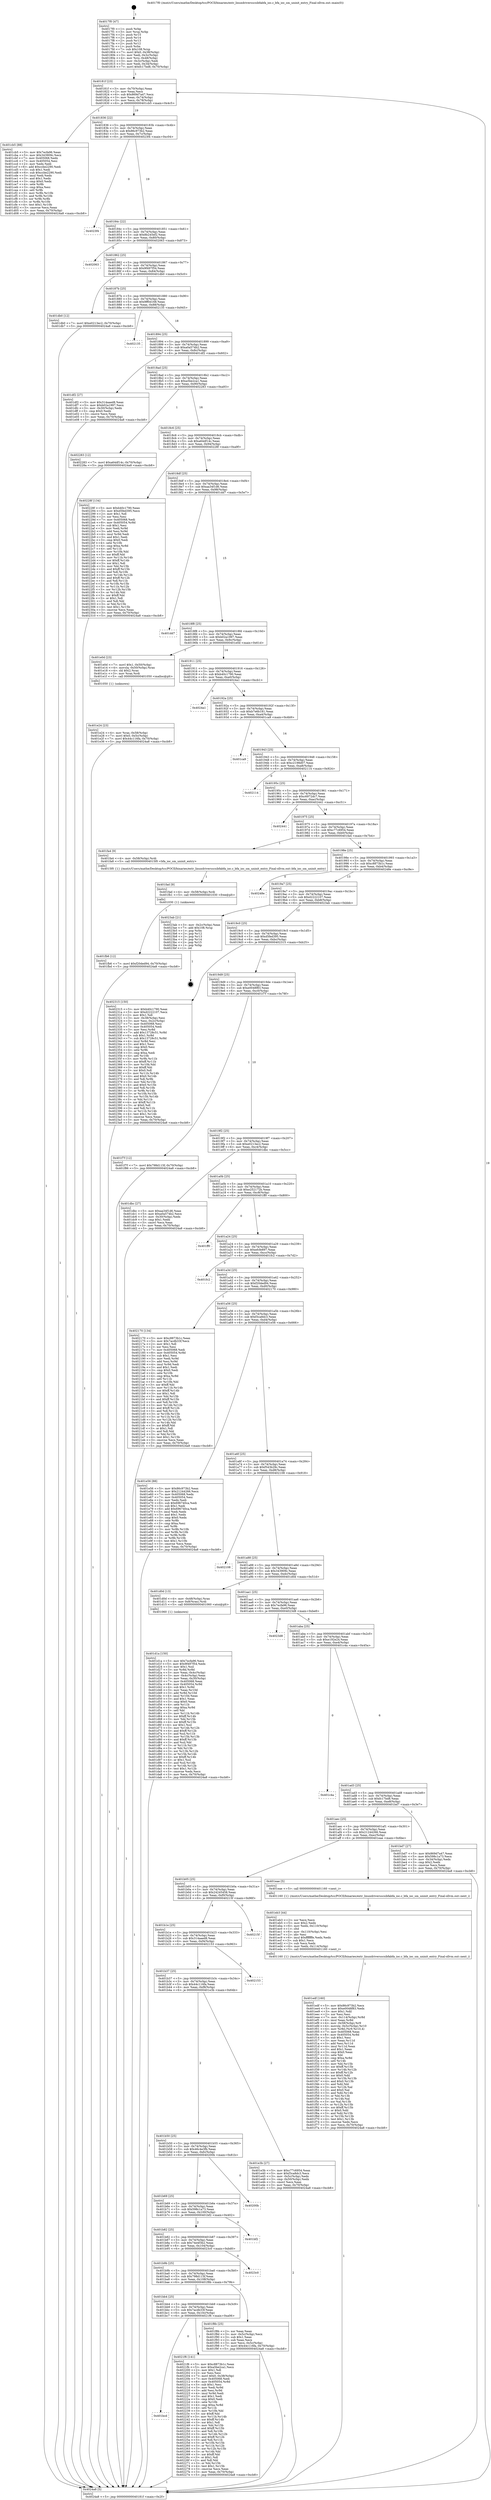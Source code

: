 digraph "0x4017f0" {
  label = "0x4017f0 (/mnt/c/Users/mathe/Desktop/tcc/POCII/binaries/extr_linuxdriversscsibfabfa_ioc.c_bfa_ioc_sm_uninit_entry_Final-ollvm.out::main(0))"
  labelloc = "t"
  node[shape=record]

  Entry [label="",width=0.3,height=0.3,shape=circle,fillcolor=black,style=filled]
  "0x40181f" [label="{
     0x40181f [23]\l
     | [instrs]\l
     &nbsp;&nbsp;0x40181f \<+3\>: mov -0x70(%rbp),%eax\l
     &nbsp;&nbsp;0x401822 \<+2\>: mov %eax,%ecx\l
     &nbsp;&nbsp;0x401824 \<+6\>: sub $0x869d7a47,%ecx\l
     &nbsp;&nbsp;0x40182a \<+3\>: mov %eax,-0x74(%rbp)\l
     &nbsp;&nbsp;0x40182d \<+3\>: mov %ecx,-0x78(%rbp)\l
     &nbsp;&nbsp;0x401830 \<+6\>: je 0000000000401cb5 \<main+0x4c5\>\l
  }"]
  "0x401cb5" [label="{
     0x401cb5 [88]\l
     | [instrs]\l
     &nbsp;&nbsp;0x401cb5 \<+5\>: mov $0x7ecfa96,%eax\l
     &nbsp;&nbsp;0x401cba \<+5\>: mov $0x343909c,%ecx\l
     &nbsp;&nbsp;0x401cbf \<+7\>: mov 0x405068,%edx\l
     &nbsp;&nbsp;0x401cc6 \<+7\>: mov 0x405054,%esi\l
     &nbsp;&nbsp;0x401ccd \<+2\>: mov %edx,%edi\l
     &nbsp;&nbsp;0x401ccf \<+6\>: add $0xccbe2290,%edi\l
     &nbsp;&nbsp;0x401cd5 \<+3\>: sub $0x1,%edi\l
     &nbsp;&nbsp;0x401cd8 \<+6\>: sub $0xccbe2290,%edi\l
     &nbsp;&nbsp;0x401cde \<+3\>: imul %edi,%edx\l
     &nbsp;&nbsp;0x401ce1 \<+3\>: and $0x1,%edx\l
     &nbsp;&nbsp;0x401ce4 \<+3\>: cmp $0x0,%edx\l
     &nbsp;&nbsp;0x401ce7 \<+4\>: sete %r8b\l
     &nbsp;&nbsp;0x401ceb \<+3\>: cmp $0xa,%esi\l
     &nbsp;&nbsp;0x401cee \<+4\>: setl %r9b\l
     &nbsp;&nbsp;0x401cf2 \<+3\>: mov %r8b,%r10b\l
     &nbsp;&nbsp;0x401cf5 \<+3\>: and %r9b,%r10b\l
     &nbsp;&nbsp;0x401cf8 \<+3\>: xor %r9b,%r8b\l
     &nbsp;&nbsp;0x401cfb \<+3\>: or %r8b,%r10b\l
     &nbsp;&nbsp;0x401cfe \<+4\>: test $0x1,%r10b\l
     &nbsp;&nbsp;0x401d02 \<+3\>: cmovne %ecx,%eax\l
     &nbsp;&nbsp;0x401d05 \<+3\>: mov %eax,-0x70(%rbp)\l
     &nbsp;&nbsp;0x401d08 \<+5\>: jmp 00000000004024a8 \<main+0xcb8\>\l
  }"]
  "0x401836" [label="{
     0x401836 [22]\l
     | [instrs]\l
     &nbsp;&nbsp;0x401836 \<+5\>: jmp 000000000040183b \<main+0x4b\>\l
     &nbsp;&nbsp;0x40183b \<+3\>: mov -0x74(%rbp),%eax\l
     &nbsp;&nbsp;0x40183e \<+5\>: sub $0x86c973b2,%eax\l
     &nbsp;&nbsp;0x401843 \<+3\>: mov %eax,-0x7c(%rbp)\l
     &nbsp;&nbsp;0x401846 \<+6\>: je 00000000004023f4 \<main+0xc04\>\l
  }"]
  Exit [label="",width=0.3,height=0.3,shape=circle,fillcolor=black,style=filled,peripheries=2]
  "0x4023f4" [label="{
     0x4023f4\l
  }", style=dashed]
  "0x40184c" [label="{
     0x40184c [22]\l
     | [instrs]\l
     &nbsp;&nbsp;0x40184c \<+5\>: jmp 0000000000401851 \<main+0x61\>\l
     &nbsp;&nbsp;0x401851 \<+3\>: mov -0x74(%rbp),%eax\l
     &nbsp;&nbsp;0x401854 \<+5\>: sub $0x8b245ef2,%eax\l
     &nbsp;&nbsp;0x401859 \<+3\>: mov %eax,-0x80(%rbp)\l
     &nbsp;&nbsp;0x40185c \<+6\>: je 0000000000402063 \<main+0x873\>\l
  }"]
  "0x401bcd" [label="{
     0x401bcd\l
  }", style=dashed]
  "0x402063" [label="{
     0x402063\l
  }", style=dashed]
  "0x401862" [label="{
     0x401862 [25]\l
     | [instrs]\l
     &nbsp;&nbsp;0x401862 \<+5\>: jmp 0000000000401867 \<main+0x77\>\l
     &nbsp;&nbsp;0x401867 \<+3\>: mov -0x74(%rbp),%eax\l
     &nbsp;&nbsp;0x40186a \<+5\>: sub $0x9f497f54,%eax\l
     &nbsp;&nbsp;0x40186f \<+6\>: mov %eax,-0x84(%rbp)\l
     &nbsp;&nbsp;0x401875 \<+6\>: je 0000000000401db0 \<main+0x5c0\>\l
  }"]
  "0x4021f6" [label="{
     0x4021f6 [141]\l
     | [instrs]\l
     &nbsp;&nbsp;0x4021f6 \<+5\>: mov $0xc8873b1c,%eax\l
     &nbsp;&nbsp;0x4021fb \<+5\>: mov $0xa5be2ca1,%ecx\l
     &nbsp;&nbsp;0x402200 \<+2\>: mov $0x1,%dl\l
     &nbsp;&nbsp;0x402202 \<+2\>: xor %esi,%esi\l
     &nbsp;&nbsp;0x402204 \<+7\>: movl $0x0,-0x38(%rbp)\l
     &nbsp;&nbsp;0x40220b \<+7\>: mov 0x405068,%edi\l
     &nbsp;&nbsp;0x402212 \<+8\>: mov 0x405054,%r8d\l
     &nbsp;&nbsp;0x40221a \<+3\>: sub $0x1,%esi\l
     &nbsp;&nbsp;0x40221d \<+3\>: mov %edi,%r9d\l
     &nbsp;&nbsp;0x402220 \<+3\>: add %esi,%r9d\l
     &nbsp;&nbsp;0x402223 \<+4\>: imul %r9d,%edi\l
     &nbsp;&nbsp;0x402227 \<+3\>: and $0x1,%edi\l
     &nbsp;&nbsp;0x40222a \<+3\>: cmp $0x0,%edi\l
     &nbsp;&nbsp;0x40222d \<+4\>: sete %r10b\l
     &nbsp;&nbsp;0x402231 \<+4\>: cmp $0xa,%r8d\l
     &nbsp;&nbsp;0x402235 \<+4\>: setl %r11b\l
     &nbsp;&nbsp;0x402239 \<+3\>: mov %r10b,%bl\l
     &nbsp;&nbsp;0x40223c \<+3\>: xor $0xff,%bl\l
     &nbsp;&nbsp;0x40223f \<+3\>: mov %r11b,%r14b\l
     &nbsp;&nbsp;0x402242 \<+4\>: xor $0xff,%r14b\l
     &nbsp;&nbsp;0x402246 \<+3\>: xor $0x1,%dl\l
     &nbsp;&nbsp;0x402249 \<+3\>: mov %bl,%r15b\l
     &nbsp;&nbsp;0x40224c \<+4\>: and $0xff,%r15b\l
     &nbsp;&nbsp;0x402250 \<+3\>: and %dl,%r10b\l
     &nbsp;&nbsp;0x402253 \<+3\>: mov %r14b,%r12b\l
     &nbsp;&nbsp;0x402256 \<+4\>: and $0xff,%r12b\l
     &nbsp;&nbsp;0x40225a \<+3\>: and %dl,%r11b\l
     &nbsp;&nbsp;0x40225d \<+3\>: or %r10b,%r15b\l
     &nbsp;&nbsp;0x402260 \<+3\>: or %r11b,%r12b\l
     &nbsp;&nbsp;0x402263 \<+3\>: xor %r12b,%r15b\l
     &nbsp;&nbsp;0x402266 \<+3\>: or %r14b,%bl\l
     &nbsp;&nbsp;0x402269 \<+3\>: xor $0xff,%bl\l
     &nbsp;&nbsp;0x40226c \<+3\>: or $0x1,%dl\l
     &nbsp;&nbsp;0x40226f \<+2\>: and %dl,%bl\l
     &nbsp;&nbsp;0x402271 \<+3\>: or %bl,%r15b\l
     &nbsp;&nbsp;0x402274 \<+4\>: test $0x1,%r15b\l
     &nbsp;&nbsp;0x402278 \<+3\>: cmovne %ecx,%eax\l
     &nbsp;&nbsp;0x40227b \<+3\>: mov %eax,-0x70(%rbp)\l
     &nbsp;&nbsp;0x40227e \<+5\>: jmp 00000000004024a8 \<main+0xcb8\>\l
  }"]
  "0x401db0" [label="{
     0x401db0 [12]\l
     | [instrs]\l
     &nbsp;&nbsp;0x401db0 \<+7\>: movl $0xe0213ec2,-0x70(%rbp)\l
     &nbsp;&nbsp;0x401db7 \<+5\>: jmp 00000000004024a8 \<main+0xcb8\>\l
  }"]
  "0x40187b" [label="{
     0x40187b [25]\l
     | [instrs]\l
     &nbsp;&nbsp;0x40187b \<+5\>: jmp 0000000000401880 \<main+0x90\>\l
     &nbsp;&nbsp;0x401880 \<+3\>: mov -0x74(%rbp),%eax\l
     &nbsp;&nbsp;0x401883 \<+5\>: sub $0x9ff0d168,%eax\l
     &nbsp;&nbsp;0x401888 \<+6\>: mov %eax,-0x88(%rbp)\l
     &nbsp;&nbsp;0x40188e \<+6\>: je 0000000000402135 \<main+0x945\>\l
  }"]
  "0x401fb6" [label="{
     0x401fb6 [12]\l
     | [instrs]\l
     &nbsp;&nbsp;0x401fb6 \<+7\>: movl $0xf20ded94,-0x70(%rbp)\l
     &nbsp;&nbsp;0x401fbd \<+5\>: jmp 00000000004024a8 \<main+0xcb8\>\l
  }"]
  "0x402135" [label="{
     0x402135\l
  }", style=dashed]
  "0x401894" [label="{
     0x401894 [25]\l
     | [instrs]\l
     &nbsp;&nbsp;0x401894 \<+5\>: jmp 0000000000401899 \<main+0xa9\>\l
     &nbsp;&nbsp;0x401899 \<+3\>: mov -0x74(%rbp),%eax\l
     &nbsp;&nbsp;0x40189c \<+5\>: sub $0xa0a574b2,%eax\l
     &nbsp;&nbsp;0x4018a1 \<+6\>: mov %eax,-0x8c(%rbp)\l
     &nbsp;&nbsp;0x4018a7 \<+6\>: je 0000000000401df2 \<main+0x602\>\l
  }"]
  "0x401fad" [label="{
     0x401fad [9]\l
     | [instrs]\l
     &nbsp;&nbsp;0x401fad \<+4\>: mov -0x58(%rbp),%rdi\l
     &nbsp;&nbsp;0x401fb1 \<+5\>: call 0000000000401030 \<free@plt\>\l
     | [calls]\l
     &nbsp;&nbsp;0x401030 \{1\} (unknown)\l
  }"]
  "0x401df2" [label="{
     0x401df2 [27]\l
     | [instrs]\l
     &nbsp;&nbsp;0x401df2 \<+5\>: mov $0x314aaed8,%eax\l
     &nbsp;&nbsp;0x401df7 \<+5\>: mov $0xb02a1997,%ecx\l
     &nbsp;&nbsp;0x401dfc \<+3\>: mov -0x30(%rbp),%edx\l
     &nbsp;&nbsp;0x401dff \<+3\>: cmp $0x0,%edx\l
     &nbsp;&nbsp;0x401e02 \<+3\>: cmove %ecx,%eax\l
     &nbsp;&nbsp;0x401e05 \<+3\>: mov %eax,-0x70(%rbp)\l
     &nbsp;&nbsp;0x401e08 \<+5\>: jmp 00000000004024a8 \<main+0xcb8\>\l
  }"]
  "0x4018ad" [label="{
     0x4018ad [25]\l
     | [instrs]\l
     &nbsp;&nbsp;0x4018ad \<+5\>: jmp 00000000004018b2 \<main+0xc2\>\l
     &nbsp;&nbsp;0x4018b2 \<+3\>: mov -0x74(%rbp),%eax\l
     &nbsp;&nbsp;0x4018b5 \<+5\>: sub $0xa5be2ca1,%eax\l
     &nbsp;&nbsp;0x4018ba \<+6\>: mov %eax,-0x90(%rbp)\l
     &nbsp;&nbsp;0x4018c0 \<+6\>: je 0000000000402283 \<main+0xa93\>\l
  }"]
  "0x401bb4" [label="{
     0x401bb4 [25]\l
     | [instrs]\l
     &nbsp;&nbsp;0x401bb4 \<+5\>: jmp 0000000000401bb9 \<main+0x3c9\>\l
     &nbsp;&nbsp;0x401bb9 \<+3\>: mov -0x74(%rbp),%eax\l
     &nbsp;&nbsp;0x401bbc \<+5\>: sub $0x7acdb33f,%eax\l
     &nbsp;&nbsp;0x401bc1 \<+6\>: mov %eax,-0x10c(%rbp)\l
     &nbsp;&nbsp;0x401bc7 \<+6\>: je 00000000004021f6 \<main+0xa06\>\l
  }"]
  "0x402283" [label="{
     0x402283 [12]\l
     | [instrs]\l
     &nbsp;&nbsp;0x402283 \<+7\>: movl $0xa64df14c,-0x70(%rbp)\l
     &nbsp;&nbsp;0x40228a \<+5\>: jmp 00000000004024a8 \<main+0xcb8\>\l
  }"]
  "0x4018c6" [label="{
     0x4018c6 [25]\l
     | [instrs]\l
     &nbsp;&nbsp;0x4018c6 \<+5\>: jmp 00000000004018cb \<main+0xdb\>\l
     &nbsp;&nbsp;0x4018cb \<+3\>: mov -0x74(%rbp),%eax\l
     &nbsp;&nbsp;0x4018ce \<+5\>: sub $0xa64df14c,%eax\l
     &nbsp;&nbsp;0x4018d3 \<+6\>: mov %eax,-0x94(%rbp)\l
     &nbsp;&nbsp;0x4018d9 \<+6\>: je 000000000040228f \<main+0xa9f\>\l
  }"]
  "0x401f8b" [label="{
     0x401f8b [25]\l
     | [instrs]\l
     &nbsp;&nbsp;0x401f8b \<+2\>: xor %eax,%eax\l
     &nbsp;&nbsp;0x401f8d \<+3\>: mov -0x5c(%rbp),%ecx\l
     &nbsp;&nbsp;0x401f90 \<+3\>: sub $0x1,%eax\l
     &nbsp;&nbsp;0x401f93 \<+2\>: sub %eax,%ecx\l
     &nbsp;&nbsp;0x401f95 \<+3\>: mov %ecx,-0x5c(%rbp)\l
     &nbsp;&nbsp;0x401f98 \<+7\>: movl $0x44c116fa,-0x70(%rbp)\l
     &nbsp;&nbsp;0x401f9f \<+5\>: jmp 00000000004024a8 \<main+0xcb8\>\l
  }"]
  "0x40228f" [label="{
     0x40228f [134]\l
     | [instrs]\l
     &nbsp;&nbsp;0x40228f \<+5\>: mov $0xb40c1790,%eax\l
     &nbsp;&nbsp;0x402294 \<+5\>: mov $0xd5fed395,%ecx\l
     &nbsp;&nbsp;0x402299 \<+2\>: mov $0x1,%dl\l
     &nbsp;&nbsp;0x40229b \<+2\>: xor %esi,%esi\l
     &nbsp;&nbsp;0x40229d \<+7\>: mov 0x405068,%edi\l
     &nbsp;&nbsp;0x4022a4 \<+8\>: mov 0x405054,%r8d\l
     &nbsp;&nbsp;0x4022ac \<+3\>: sub $0x1,%esi\l
     &nbsp;&nbsp;0x4022af \<+3\>: mov %edi,%r9d\l
     &nbsp;&nbsp;0x4022b2 \<+3\>: add %esi,%r9d\l
     &nbsp;&nbsp;0x4022b5 \<+4\>: imul %r9d,%edi\l
     &nbsp;&nbsp;0x4022b9 \<+3\>: and $0x1,%edi\l
     &nbsp;&nbsp;0x4022bc \<+3\>: cmp $0x0,%edi\l
     &nbsp;&nbsp;0x4022bf \<+4\>: sete %r10b\l
     &nbsp;&nbsp;0x4022c3 \<+4\>: cmp $0xa,%r8d\l
     &nbsp;&nbsp;0x4022c7 \<+4\>: setl %r11b\l
     &nbsp;&nbsp;0x4022cb \<+3\>: mov %r10b,%bl\l
     &nbsp;&nbsp;0x4022ce \<+3\>: xor $0xff,%bl\l
     &nbsp;&nbsp;0x4022d1 \<+3\>: mov %r11b,%r14b\l
     &nbsp;&nbsp;0x4022d4 \<+4\>: xor $0xff,%r14b\l
     &nbsp;&nbsp;0x4022d8 \<+3\>: xor $0x1,%dl\l
     &nbsp;&nbsp;0x4022db \<+3\>: mov %bl,%r15b\l
     &nbsp;&nbsp;0x4022de \<+4\>: and $0xff,%r15b\l
     &nbsp;&nbsp;0x4022e2 \<+3\>: and %dl,%r10b\l
     &nbsp;&nbsp;0x4022e5 \<+3\>: mov %r14b,%r12b\l
     &nbsp;&nbsp;0x4022e8 \<+4\>: and $0xff,%r12b\l
     &nbsp;&nbsp;0x4022ec \<+3\>: and %dl,%r11b\l
     &nbsp;&nbsp;0x4022ef \<+3\>: or %r10b,%r15b\l
     &nbsp;&nbsp;0x4022f2 \<+3\>: or %r11b,%r12b\l
     &nbsp;&nbsp;0x4022f5 \<+3\>: xor %r12b,%r15b\l
     &nbsp;&nbsp;0x4022f8 \<+3\>: or %r14b,%bl\l
     &nbsp;&nbsp;0x4022fb \<+3\>: xor $0xff,%bl\l
     &nbsp;&nbsp;0x4022fe \<+3\>: or $0x1,%dl\l
     &nbsp;&nbsp;0x402301 \<+2\>: and %dl,%bl\l
     &nbsp;&nbsp;0x402303 \<+3\>: or %bl,%r15b\l
     &nbsp;&nbsp;0x402306 \<+4\>: test $0x1,%r15b\l
     &nbsp;&nbsp;0x40230a \<+3\>: cmovne %ecx,%eax\l
     &nbsp;&nbsp;0x40230d \<+3\>: mov %eax,-0x70(%rbp)\l
     &nbsp;&nbsp;0x402310 \<+5\>: jmp 00000000004024a8 \<main+0xcb8\>\l
  }"]
  "0x4018df" [label="{
     0x4018df [25]\l
     | [instrs]\l
     &nbsp;&nbsp;0x4018df \<+5\>: jmp 00000000004018e4 \<main+0xf4\>\l
     &nbsp;&nbsp;0x4018e4 \<+3\>: mov -0x74(%rbp),%eax\l
     &nbsp;&nbsp;0x4018e7 \<+5\>: sub $0xaa34f1d6,%eax\l
     &nbsp;&nbsp;0x4018ec \<+6\>: mov %eax,-0x98(%rbp)\l
     &nbsp;&nbsp;0x4018f2 \<+6\>: je 0000000000401dd7 \<main+0x5e7\>\l
  }"]
  "0x401b9b" [label="{
     0x401b9b [25]\l
     | [instrs]\l
     &nbsp;&nbsp;0x401b9b \<+5\>: jmp 0000000000401ba0 \<main+0x3b0\>\l
     &nbsp;&nbsp;0x401ba0 \<+3\>: mov -0x74(%rbp),%eax\l
     &nbsp;&nbsp;0x401ba3 \<+5\>: sub $0x798d115f,%eax\l
     &nbsp;&nbsp;0x401ba8 \<+6\>: mov %eax,-0x108(%rbp)\l
     &nbsp;&nbsp;0x401bae \<+6\>: je 0000000000401f8b \<main+0x79b\>\l
  }"]
  "0x401dd7" [label="{
     0x401dd7\l
  }", style=dashed]
  "0x4018f8" [label="{
     0x4018f8 [25]\l
     | [instrs]\l
     &nbsp;&nbsp;0x4018f8 \<+5\>: jmp 00000000004018fd \<main+0x10d\>\l
     &nbsp;&nbsp;0x4018fd \<+3\>: mov -0x74(%rbp),%eax\l
     &nbsp;&nbsp;0x401900 \<+5\>: sub $0xb02a1997,%eax\l
     &nbsp;&nbsp;0x401905 \<+6\>: mov %eax,-0x9c(%rbp)\l
     &nbsp;&nbsp;0x40190b \<+6\>: je 0000000000401e0d \<main+0x61d\>\l
  }"]
  "0x4023c0" [label="{
     0x4023c0\l
  }", style=dashed]
  "0x401e0d" [label="{
     0x401e0d [23]\l
     | [instrs]\l
     &nbsp;&nbsp;0x401e0d \<+7\>: movl $0x1,-0x50(%rbp)\l
     &nbsp;&nbsp;0x401e14 \<+4\>: movslq -0x50(%rbp),%rax\l
     &nbsp;&nbsp;0x401e18 \<+4\>: shl $0x2,%rax\l
     &nbsp;&nbsp;0x401e1c \<+3\>: mov %rax,%rdi\l
     &nbsp;&nbsp;0x401e1f \<+5\>: call 0000000000401050 \<malloc@plt\>\l
     | [calls]\l
     &nbsp;&nbsp;0x401050 \{1\} (unknown)\l
  }"]
  "0x401911" [label="{
     0x401911 [25]\l
     | [instrs]\l
     &nbsp;&nbsp;0x401911 \<+5\>: jmp 0000000000401916 \<main+0x126\>\l
     &nbsp;&nbsp;0x401916 \<+3\>: mov -0x74(%rbp),%eax\l
     &nbsp;&nbsp;0x401919 \<+5\>: sub $0xb40c1790,%eax\l
     &nbsp;&nbsp;0x40191e \<+6\>: mov %eax,-0xa0(%rbp)\l
     &nbsp;&nbsp;0x401924 \<+6\>: je 00000000004024a1 \<main+0xcb1\>\l
  }"]
  "0x401b82" [label="{
     0x401b82 [25]\l
     | [instrs]\l
     &nbsp;&nbsp;0x401b82 \<+5\>: jmp 0000000000401b87 \<main+0x397\>\l
     &nbsp;&nbsp;0x401b87 \<+3\>: mov -0x74(%rbp),%eax\l
     &nbsp;&nbsp;0x401b8a \<+5\>: sub $0x74e4f3b2,%eax\l
     &nbsp;&nbsp;0x401b8f \<+6\>: mov %eax,-0x104(%rbp)\l
     &nbsp;&nbsp;0x401b95 \<+6\>: je 00000000004023c0 \<main+0xbd0\>\l
  }"]
  "0x4024a1" [label="{
     0x4024a1\l
  }", style=dashed]
  "0x40192a" [label="{
     0x40192a [25]\l
     | [instrs]\l
     &nbsp;&nbsp;0x40192a \<+5\>: jmp 000000000040192f \<main+0x13f\>\l
     &nbsp;&nbsp;0x40192f \<+3\>: mov -0x74(%rbp),%eax\l
     &nbsp;&nbsp;0x401932 \<+5\>: sub $0xb7e6b181,%eax\l
     &nbsp;&nbsp;0x401937 \<+6\>: mov %eax,-0xa4(%rbp)\l
     &nbsp;&nbsp;0x40193d \<+6\>: je 0000000000401ca9 \<main+0x4b9\>\l
  }"]
  "0x401bf2" [label="{
     0x401bf2\l
  }", style=dashed]
  "0x401ca9" [label="{
     0x401ca9\l
  }", style=dashed]
  "0x401943" [label="{
     0x401943 [25]\l
     | [instrs]\l
     &nbsp;&nbsp;0x401943 \<+5\>: jmp 0000000000401948 \<main+0x158\>\l
     &nbsp;&nbsp;0x401948 \<+3\>: mov -0x74(%rbp),%eax\l
     &nbsp;&nbsp;0x40194b \<+5\>: sub $0xc2198d07,%eax\l
     &nbsp;&nbsp;0x401950 \<+6\>: mov %eax,-0xa8(%rbp)\l
     &nbsp;&nbsp;0x401956 \<+6\>: je 0000000000402114 \<main+0x924\>\l
  }"]
  "0x401b69" [label="{
     0x401b69 [25]\l
     | [instrs]\l
     &nbsp;&nbsp;0x401b69 \<+5\>: jmp 0000000000401b6e \<main+0x37e\>\l
     &nbsp;&nbsp;0x401b6e \<+3\>: mov -0x74(%rbp),%eax\l
     &nbsp;&nbsp;0x401b71 \<+5\>: sub $0x598c1a73,%eax\l
     &nbsp;&nbsp;0x401b76 \<+6\>: mov %eax,-0x100(%rbp)\l
     &nbsp;&nbsp;0x401b7c \<+6\>: je 0000000000401bf2 \<main+0x402\>\l
  }"]
  "0x402114" [label="{
     0x402114\l
  }", style=dashed]
  "0x40195c" [label="{
     0x40195c [25]\l
     | [instrs]\l
     &nbsp;&nbsp;0x40195c \<+5\>: jmp 0000000000401961 \<main+0x171\>\l
     &nbsp;&nbsp;0x401961 \<+3\>: mov -0x74(%rbp),%eax\l
     &nbsp;&nbsp;0x401964 \<+5\>: sub $0xc6972dc7,%eax\l
     &nbsp;&nbsp;0x401969 \<+6\>: mov %eax,-0xac(%rbp)\l
     &nbsp;&nbsp;0x40196f \<+6\>: je 0000000000402441 \<main+0xc51\>\l
  }"]
  "0x40200b" [label="{
     0x40200b\l
  }", style=dashed]
  "0x402441" [label="{
     0x402441\l
  }", style=dashed]
  "0x401975" [label="{
     0x401975 [25]\l
     | [instrs]\l
     &nbsp;&nbsp;0x401975 \<+5\>: jmp 000000000040197a \<main+0x18a\>\l
     &nbsp;&nbsp;0x40197a \<+3\>: mov -0x74(%rbp),%eax\l
     &nbsp;&nbsp;0x40197d \<+5\>: sub $0xc77c6954,%eax\l
     &nbsp;&nbsp;0x401982 \<+6\>: mov %eax,-0xb0(%rbp)\l
     &nbsp;&nbsp;0x401988 \<+6\>: je 0000000000401fa4 \<main+0x7b4\>\l
  }"]
  "0x401edf" [label="{
     0x401edf [160]\l
     | [instrs]\l
     &nbsp;&nbsp;0x401edf \<+5\>: mov $0x86c973b2,%ecx\l
     &nbsp;&nbsp;0x401ee4 \<+5\>: mov $0xe0048f83,%edx\l
     &nbsp;&nbsp;0x401ee9 \<+3\>: mov $0x1,%dil\l
     &nbsp;&nbsp;0x401eec \<+2\>: xor %esi,%esi\l
     &nbsp;&nbsp;0x401eee \<+7\>: mov -0x114(%rbp),%r8d\l
     &nbsp;&nbsp;0x401ef5 \<+4\>: imul %eax,%r8d\l
     &nbsp;&nbsp;0x401ef9 \<+4\>: mov -0x58(%rbp),%r9\l
     &nbsp;&nbsp;0x401efd \<+4\>: movslq -0x5c(%rbp),%r10\l
     &nbsp;&nbsp;0x401f01 \<+4\>: mov %r8d,(%r9,%r10,4)\l
     &nbsp;&nbsp;0x401f05 \<+7\>: mov 0x405068,%eax\l
     &nbsp;&nbsp;0x401f0c \<+8\>: mov 0x405054,%r8d\l
     &nbsp;&nbsp;0x401f14 \<+3\>: sub $0x1,%esi\l
     &nbsp;&nbsp;0x401f17 \<+3\>: mov %eax,%r11d\l
     &nbsp;&nbsp;0x401f1a \<+3\>: add %esi,%r11d\l
     &nbsp;&nbsp;0x401f1d \<+4\>: imul %r11d,%eax\l
     &nbsp;&nbsp;0x401f21 \<+3\>: and $0x1,%eax\l
     &nbsp;&nbsp;0x401f24 \<+3\>: cmp $0x0,%eax\l
     &nbsp;&nbsp;0x401f27 \<+3\>: sete %bl\l
     &nbsp;&nbsp;0x401f2a \<+4\>: cmp $0xa,%r8d\l
     &nbsp;&nbsp;0x401f2e \<+4\>: setl %r14b\l
     &nbsp;&nbsp;0x401f32 \<+3\>: mov %bl,%r15b\l
     &nbsp;&nbsp;0x401f35 \<+4\>: xor $0xff,%r15b\l
     &nbsp;&nbsp;0x401f39 \<+3\>: mov %r14b,%r12b\l
     &nbsp;&nbsp;0x401f3c \<+4\>: xor $0xff,%r12b\l
     &nbsp;&nbsp;0x401f40 \<+4\>: xor $0x0,%dil\l
     &nbsp;&nbsp;0x401f44 \<+3\>: mov %r15b,%r13b\l
     &nbsp;&nbsp;0x401f47 \<+4\>: and $0x0,%r13b\l
     &nbsp;&nbsp;0x401f4b \<+3\>: and %dil,%bl\l
     &nbsp;&nbsp;0x401f4e \<+3\>: mov %r12b,%al\l
     &nbsp;&nbsp;0x401f51 \<+2\>: and $0x0,%al\l
     &nbsp;&nbsp;0x401f53 \<+3\>: and %dil,%r14b\l
     &nbsp;&nbsp;0x401f56 \<+3\>: or %bl,%r13b\l
     &nbsp;&nbsp;0x401f59 \<+3\>: or %r14b,%al\l
     &nbsp;&nbsp;0x401f5c \<+3\>: xor %al,%r13b\l
     &nbsp;&nbsp;0x401f5f \<+3\>: or %r12b,%r15b\l
     &nbsp;&nbsp;0x401f62 \<+4\>: xor $0xff,%r15b\l
     &nbsp;&nbsp;0x401f66 \<+4\>: or $0x0,%dil\l
     &nbsp;&nbsp;0x401f6a \<+3\>: and %dil,%r15b\l
     &nbsp;&nbsp;0x401f6d \<+3\>: or %r15b,%r13b\l
     &nbsp;&nbsp;0x401f70 \<+4\>: test $0x1,%r13b\l
     &nbsp;&nbsp;0x401f74 \<+3\>: cmovne %edx,%ecx\l
     &nbsp;&nbsp;0x401f77 \<+3\>: mov %ecx,-0x70(%rbp)\l
     &nbsp;&nbsp;0x401f7a \<+5\>: jmp 00000000004024a8 \<main+0xcb8\>\l
  }"]
  "0x401fa4" [label="{
     0x401fa4 [9]\l
     | [instrs]\l
     &nbsp;&nbsp;0x401fa4 \<+4\>: mov -0x58(%rbp),%rdi\l
     &nbsp;&nbsp;0x401fa8 \<+5\>: call 00000000004015f0 \<bfa_ioc_sm_uninit_entry\>\l
     | [calls]\l
     &nbsp;&nbsp;0x4015f0 \{1\} (/mnt/c/Users/mathe/Desktop/tcc/POCII/binaries/extr_linuxdriversscsibfabfa_ioc.c_bfa_ioc_sm_uninit_entry_Final-ollvm.out::bfa_ioc_sm_uninit_entry)\l
  }"]
  "0x40198e" [label="{
     0x40198e [25]\l
     | [instrs]\l
     &nbsp;&nbsp;0x40198e \<+5\>: jmp 0000000000401993 \<main+0x1a3\>\l
     &nbsp;&nbsp;0x401993 \<+3\>: mov -0x74(%rbp),%eax\l
     &nbsp;&nbsp;0x401996 \<+5\>: sub $0xc8873b1c,%eax\l
     &nbsp;&nbsp;0x40199b \<+6\>: mov %eax,-0xb4(%rbp)\l
     &nbsp;&nbsp;0x4019a1 \<+6\>: je 000000000040248e \<main+0xc9e\>\l
  }"]
  "0x401eb3" [label="{
     0x401eb3 [44]\l
     | [instrs]\l
     &nbsp;&nbsp;0x401eb3 \<+2\>: xor %ecx,%ecx\l
     &nbsp;&nbsp;0x401eb5 \<+5\>: mov $0x2,%edx\l
     &nbsp;&nbsp;0x401eba \<+6\>: mov %edx,-0x110(%rbp)\l
     &nbsp;&nbsp;0x401ec0 \<+1\>: cltd\l
     &nbsp;&nbsp;0x401ec1 \<+6\>: mov -0x110(%rbp),%esi\l
     &nbsp;&nbsp;0x401ec7 \<+2\>: idiv %esi\l
     &nbsp;&nbsp;0x401ec9 \<+6\>: imul $0xfffffffe,%edx,%edx\l
     &nbsp;&nbsp;0x401ecf \<+3\>: sub $0x1,%ecx\l
     &nbsp;&nbsp;0x401ed2 \<+2\>: sub %ecx,%edx\l
     &nbsp;&nbsp;0x401ed4 \<+6\>: mov %edx,-0x114(%rbp)\l
     &nbsp;&nbsp;0x401eda \<+5\>: call 0000000000401160 \<next_i\>\l
     | [calls]\l
     &nbsp;&nbsp;0x401160 \{1\} (/mnt/c/Users/mathe/Desktop/tcc/POCII/binaries/extr_linuxdriversscsibfabfa_ioc.c_bfa_ioc_sm_uninit_entry_Final-ollvm.out::next_i)\l
  }"]
  "0x40248e" [label="{
     0x40248e\l
  }", style=dashed]
  "0x4019a7" [label="{
     0x4019a7 [25]\l
     | [instrs]\l
     &nbsp;&nbsp;0x4019a7 \<+5\>: jmp 00000000004019ac \<main+0x1bc\>\l
     &nbsp;&nbsp;0x4019ac \<+3\>: mov -0x74(%rbp),%eax\l
     &nbsp;&nbsp;0x4019af \<+5\>: sub $0xd2222107,%eax\l
     &nbsp;&nbsp;0x4019b4 \<+6\>: mov %eax,-0xb8(%rbp)\l
     &nbsp;&nbsp;0x4019ba \<+6\>: je 00000000004023ab \<main+0xbbb\>\l
  }"]
  "0x401b50" [label="{
     0x401b50 [25]\l
     | [instrs]\l
     &nbsp;&nbsp;0x401b50 \<+5\>: jmp 0000000000401b55 \<main+0x365\>\l
     &nbsp;&nbsp;0x401b55 \<+3\>: mov -0x74(%rbp),%eax\l
     &nbsp;&nbsp;0x401b58 \<+5\>: sub $0x46c4e3fb,%eax\l
     &nbsp;&nbsp;0x401b5d \<+6\>: mov %eax,-0xfc(%rbp)\l
     &nbsp;&nbsp;0x401b63 \<+6\>: je 000000000040200b \<main+0x81b\>\l
  }"]
  "0x4023ab" [label="{
     0x4023ab [21]\l
     | [instrs]\l
     &nbsp;&nbsp;0x4023ab \<+3\>: mov -0x2c(%rbp),%eax\l
     &nbsp;&nbsp;0x4023ae \<+7\>: add $0x108,%rsp\l
     &nbsp;&nbsp;0x4023b5 \<+1\>: pop %rbx\l
     &nbsp;&nbsp;0x4023b6 \<+2\>: pop %r12\l
     &nbsp;&nbsp;0x4023b8 \<+2\>: pop %r13\l
     &nbsp;&nbsp;0x4023ba \<+2\>: pop %r14\l
     &nbsp;&nbsp;0x4023bc \<+2\>: pop %r15\l
     &nbsp;&nbsp;0x4023be \<+1\>: pop %rbp\l
     &nbsp;&nbsp;0x4023bf \<+1\>: ret\l
  }"]
  "0x4019c0" [label="{
     0x4019c0 [25]\l
     | [instrs]\l
     &nbsp;&nbsp;0x4019c0 \<+5\>: jmp 00000000004019c5 \<main+0x1d5\>\l
     &nbsp;&nbsp;0x4019c5 \<+3\>: mov -0x74(%rbp),%eax\l
     &nbsp;&nbsp;0x4019c8 \<+5\>: sub $0xd5fed395,%eax\l
     &nbsp;&nbsp;0x4019cd \<+6\>: mov %eax,-0xbc(%rbp)\l
     &nbsp;&nbsp;0x4019d3 \<+6\>: je 0000000000402315 \<main+0xb25\>\l
  }"]
  "0x401e3b" [label="{
     0x401e3b [27]\l
     | [instrs]\l
     &nbsp;&nbsp;0x401e3b \<+5\>: mov $0xc77c6954,%eax\l
     &nbsp;&nbsp;0x401e40 \<+5\>: mov $0xf3ca8dc3,%ecx\l
     &nbsp;&nbsp;0x401e45 \<+3\>: mov -0x5c(%rbp),%edx\l
     &nbsp;&nbsp;0x401e48 \<+3\>: cmp -0x50(%rbp),%edx\l
     &nbsp;&nbsp;0x401e4b \<+3\>: cmovl %ecx,%eax\l
     &nbsp;&nbsp;0x401e4e \<+3\>: mov %eax,-0x70(%rbp)\l
     &nbsp;&nbsp;0x401e51 \<+5\>: jmp 00000000004024a8 \<main+0xcb8\>\l
  }"]
  "0x402315" [label="{
     0x402315 [150]\l
     | [instrs]\l
     &nbsp;&nbsp;0x402315 \<+5\>: mov $0xb40c1790,%eax\l
     &nbsp;&nbsp;0x40231a \<+5\>: mov $0xd2222107,%ecx\l
     &nbsp;&nbsp;0x40231f \<+2\>: mov $0x1,%dl\l
     &nbsp;&nbsp;0x402321 \<+3\>: mov -0x38(%rbp),%esi\l
     &nbsp;&nbsp;0x402324 \<+3\>: mov %esi,-0x2c(%rbp)\l
     &nbsp;&nbsp;0x402327 \<+7\>: mov 0x405068,%esi\l
     &nbsp;&nbsp;0x40232e \<+7\>: mov 0x405054,%edi\l
     &nbsp;&nbsp;0x402335 \<+3\>: mov %esi,%r8d\l
     &nbsp;&nbsp;0x402338 \<+7\>: add $0x13728c51,%r8d\l
     &nbsp;&nbsp;0x40233f \<+4\>: sub $0x1,%r8d\l
     &nbsp;&nbsp;0x402343 \<+7\>: sub $0x13728c51,%r8d\l
     &nbsp;&nbsp;0x40234a \<+4\>: imul %r8d,%esi\l
     &nbsp;&nbsp;0x40234e \<+3\>: and $0x1,%esi\l
     &nbsp;&nbsp;0x402351 \<+3\>: cmp $0x0,%esi\l
     &nbsp;&nbsp;0x402354 \<+4\>: sete %r9b\l
     &nbsp;&nbsp;0x402358 \<+3\>: cmp $0xa,%edi\l
     &nbsp;&nbsp;0x40235b \<+4\>: setl %r10b\l
     &nbsp;&nbsp;0x40235f \<+3\>: mov %r9b,%r11b\l
     &nbsp;&nbsp;0x402362 \<+4\>: xor $0xff,%r11b\l
     &nbsp;&nbsp;0x402366 \<+3\>: mov %r10b,%bl\l
     &nbsp;&nbsp;0x402369 \<+3\>: xor $0xff,%bl\l
     &nbsp;&nbsp;0x40236c \<+3\>: xor $0x0,%dl\l
     &nbsp;&nbsp;0x40236f \<+3\>: mov %r11b,%r14b\l
     &nbsp;&nbsp;0x402372 \<+4\>: and $0x0,%r14b\l
     &nbsp;&nbsp;0x402376 \<+3\>: and %dl,%r9b\l
     &nbsp;&nbsp;0x402379 \<+3\>: mov %bl,%r15b\l
     &nbsp;&nbsp;0x40237c \<+4\>: and $0x0,%r15b\l
     &nbsp;&nbsp;0x402380 \<+3\>: and %dl,%r10b\l
     &nbsp;&nbsp;0x402383 \<+3\>: or %r9b,%r14b\l
     &nbsp;&nbsp;0x402386 \<+3\>: or %r10b,%r15b\l
     &nbsp;&nbsp;0x402389 \<+3\>: xor %r15b,%r14b\l
     &nbsp;&nbsp;0x40238c \<+3\>: or %bl,%r11b\l
     &nbsp;&nbsp;0x40238f \<+4\>: xor $0xff,%r11b\l
     &nbsp;&nbsp;0x402393 \<+3\>: or $0x0,%dl\l
     &nbsp;&nbsp;0x402396 \<+3\>: and %dl,%r11b\l
     &nbsp;&nbsp;0x402399 \<+3\>: or %r11b,%r14b\l
     &nbsp;&nbsp;0x40239c \<+4\>: test $0x1,%r14b\l
     &nbsp;&nbsp;0x4023a0 \<+3\>: cmovne %ecx,%eax\l
     &nbsp;&nbsp;0x4023a3 \<+3\>: mov %eax,-0x70(%rbp)\l
     &nbsp;&nbsp;0x4023a6 \<+5\>: jmp 00000000004024a8 \<main+0xcb8\>\l
  }"]
  "0x4019d9" [label="{
     0x4019d9 [25]\l
     | [instrs]\l
     &nbsp;&nbsp;0x4019d9 \<+5\>: jmp 00000000004019de \<main+0x1ee\>\l
     &nbsp;&nbsp;0x4019de \<+3\>: mov -0x74(%rbp),%eax\l
     &nbsp;&nbsp;0x4019e1 \<+5\>: sub $0xe0048f83,%eax\l
     &nbsp;&nbsp;0x4019e6 \<+6\>: mov %eax,-0xc0(%rbp)\l
     &nbsp;&nbsp;0x4019ec \<+6\>: je 0000000000401f7f \<main+0x78f\>\l
  }"]
  "0x401b37" [label="{
     0x401b37 [25]\l
     | [instrs]\l
     &nbsp;&nbsp;0x401b37 \<+5\>: jmp 0000000000401b3c \<main+0x34c\>\l
     &nbsp;&nbsp;0x401b3c \<+3\>: mov -0x74(%rbp),%eax\l
     &nbsp;&nbsp;0x401b3f \<+5\>: sub $0x44c116fa,%eax\l
     &nbsp;&nbsp;0x401b44 \<+6\>: mov %eax,-0xf8(%rbp)\l
     &nbsp;&nbsp;0x401b4a \<+6\>: je 0000000000401e3b \<main+0x64b\>\l
  }"]
  "0x401f7f" [label="{
     0x401f7f [12]\l
     | [instrs]\l
     &nbsp;&nbsp;0x401f7f \<+7\>: movl $0x798d115f,-0x70(%rbp)\l
     &nbsp;&nbsp;0x401f86 \<+5\>: jmp 00000000004024a8 \<main+0xcb8\>\l
  }"]
  "0x4019f2" [label="{
     0x4019f2 [25]\l
     | [instrs]\l
     &nbsp;&nbsp;0x4019f2 \<+5\>: jmp 00000000004019f7 \<main+0x207\>\l
     &nbsp;&nbsp;0x4019f7 \<+3\>: mov -0x74(%rbp),%eax\l
     &nbsp;&nbsp;0x4019fa \<+5\>: sub $0xe0213ec2,%eax\l
     &nbsp;&nbsp;0x4019ff \<+6\>: mov %eax,-0xc4(%rbp)\l
     &nbsp;&nbsp;0x401a05 \<+6\>: je 0000000000401dbc \<main+0x5cc\>\l
  }"]
  "0x402153" [label="{
     0x402153\l
  }", style=dashed]
  "0x401dbc" [label="{
     0x401dbc [27]\l
     | [instrs]\l
     &nbsp;&nbsp;0x401dbc \<+5\>: mov $0xaa34f1d6,%eax\l
     &nbsp;&nbsp;0x401dc1 \<+5\>: mov $0xa0a574b2,%ecx\l
     &nbsp;&nbsp;0x401dc6 \<+3\>: mov -0x30(%rbp),%edx\l
     &nbsp;&nbsp;0x401dc9 \<+3\>: cmp $0x1,%edx\l
     &nbsp;&nbsp;0x401dcc \<+3\>: cmovl %ecx,%eax\l
     &nbsp;&nbsp;0x401dcf \<+3\>: mov %eax,-0x70(%rbp)\l
     &nbsp;&nbsp;0x401dd2 \<+5\>: jmp 00000000004024a8 \<main+0xcb8\>\l
  }"]
  "0x401a0b" [label="{
     0x401a0b [25]\l
     | [instrs]\l
     &nbsp;&nbsp;0x401a0b \<+5\>: jmp 0000000000401a10 \<main+0x220\>\l
     &nbsp;&nbsp;0x401a10 \<+3\>: mov -0x74(%rbp),%eax\l
     &nbsp;&nbsp;0x401a13 \<+5\>: sub $0xe252172b,%eax\l
     &nbsp;&nbsp;0x401a18 \<+6\>: mov %eax,-0xc8(%rbp)\l
     &nbsp;&nbsp;0x401a1e \<+6\>: je 0000000000401ff0 \<main+0x800\>\l
  }"]
  "0x401b1e" [label="{
     0x401b1e [25]\l
     | [instrs]\l
     &nbsp;&nbsp;0x401b1e \<+5\>: jmp 0000000000401b23 \<main+0x333\>\l
     &nbsp;&nbsp;0x401b23 \<+3\>: mov -0x74(%rbp),%eax\l
     &nbsp;&nbsp;0x401b26 \<+5\>: sub $0x314aaed8,%eax\l
     &nbsp;&nbsp;0x401b2b \<+6\>: mov %eax,-0xf4(%rbp)\l
     &nbsp;&nbsp;0x401b31 \<+6\>: je 0000000000402153 \<main+0x963\>\l
  }"]
  "0x401ff0" [label="{
     0x401ff0\l
  }", style=dashed]
  "0x401a24" [label="{
     0x401a24 [25]\l
     | [instrs]\l
     &nbsp;&nbsp;0x401a24 \<+5\>: jmp 0000000000401a29 \<main+0x239\>\l
     &nbsp;&nbsp;0x401a29 \<+3\>: mov -0x74(%rbp),%eax\l
     &nbsp;&nbsp;0x401a2c \<+5\>: sub $0xefcfe897,%eax\l
     &nbsp;&nbsp;0x401a31 \<+6\>: mov %eax,-0xcc(%rbp)\l
     &nbsp;&nbsp;0x401a37 \<+6\>: je 0000000000401fc2 \<main+0x7d2\>\l
  }"]
  "0x40215f" [label="{
     0x40215f\l
  }", style=dashed]
  "0x401fc2" [label="{
     0x401fc2\l
  }", style=dashed]
  "0x401a3d" [label="{
     0x401a3d [25]\l
     | [instrs]\l
     &nbsp;&nbsp;0x401a3d \<+5\>: jmp 0000000000401a42 \<main+0x252\>\l
     &nbsp;&nbsp;0x401a42 \<+3\>: mov -0x74(%rbp),%eax\l
     &nbsp;&nbsp;0x401a45 \<+5\>: sub $0xf20ded94,%eax\l
     &nbsp;&nbsp;0x401a4a \<+6\>: mov %eax,-0xd0(%rbp)\l
     &nbsp;&nbsp;0x401a50 \<+6\>: je 0000000000402170 \<main+0x980\>\l
  }"]
  "0x401b05" [label="{
     0x401b05 [25]\l
     | [instrs]\l
     &nbsp;&nbsp;0x401b05 \<+5\>: jmp 0000000000401b0a \<main+0x31a\>\l
     &nbsp;&nbsp;0x401b0a \<+3\>: mov -0x74(%rbp),%eax\l
     &nbsp;&nbsp;0x401b0d \<+5\>: sub $0x24245458,%eax\l
     &nbsp;&nbsp;0x401b12 \<+6\>: mov %eax,-0xf0(%rbp)\l
     &nbsp;&nbsp;0x401b18 \<+6\>: je 000000000040215f \<main+0x96f\>\l
  }"]
  "0x402170" [label="{
     0x402170 [134]\l
     | [instrs]\l
     &nbsp;&nbsp;0x402170 \<+5\>: mov $0xc8873b1c,%eax\l
     &nbsp;&nbsp;0x402175 \<+5\>: mov $0x7acdb33f,%ecx\l
     &nbsp;&nbsp;0x40217a \<+2\>: mov $0x1,%dl\l
     &nbsp;&nbsp;0x40217c \<+2\>: xor %esi,%esi\l
     &nbsp;&nbsp;0x40217e \<+7\>: mov 0x405068,%edi\l
     &nbsp;&nbsp;0x402185 \<+8\>: mov 0x405054,%r8d\l
     &nbsp;&nbsp;0x40218d \<+3\>: sub $0x1,%esi\l
     &nbsp;&nbsp;0x402190 \<+3\>: mov %edi,%r9d\l
     &nbsp;&nbsp;0x402193 \<+3\>: add %esi,%r9d\l
     &nbsp;&nbsp;0x402196 \<+4\>: imul %r9d,%edi\l
     &nbsp;&nbsp;0x40219a \<+3\>: and $0x1,%edi\l
     &nbsp;&nbsp;0x40219d \<+3\>: cmp $0x0,%edi\l
     &nbsp;&nbsp;0x4021a0 \<+4\>: sete %r10b\l
     &nbsp;&nbsp;0x4021a4 \<+4\>: cmp $0xa,%r8d\l
     &nbsp;&nbsp;0x4021a8 \<+4\>: setl %r11b\l
     &nbsp;&nbsp;0x4021ac \<+3\>: mov %r10b,%bl\l
     &nbsp;&nbsp;0x4021af \<+3\>: xor $0xff,%bl\l
     &nbsp;&nbsp;0x4021b2 \<+3\>: mov %r11b,%r14b\l
     &nbsp;&nbsp;0x4021b5 \<+4\>: xor $0xff,%r14b\l
     &nbsp;&nbsp;0x4021b9 \<+3\>: xor $0x1,%dl\l
     &nbsp;&nbsp;0x4021bc \<+3\>: mov %bl,%r15b\l
     &nbsp;&nbsp;0x4021bf \<+4\>: and $0xff,%r15b\l
     &nbsp;&nbsp;0x4021c3 \<+3\>: and %dl,%r10b\l
     &nbsp;&nbsp;0x4021c6 \<+3\>: mov %r14b,%r12b\l
     &nbsp;&nbsp;0x4021c9 \<+4\>: and $0xff,%r12b\l
     &nbsp;&nbsp;0x4021cd \<+3\>: and %dl,%r11b\l
     &nbsp;&nbsp;0x4021d0 \<+3\>: or %r10b,%r15b\l
     &nbsp;&nbsp;0x4021d3 \<+3\>: or %r11b,%r12b\l
     &nbsp;&nbsp;0x4021d6 \<+3\>: xor %r12b,%r15b\l
     &nbsp;&nbsp;0x4021d9 \<+3\>: or %r14b,%bl\l
     &nbsp;&nbsp;0x4021dc \<+3\>: xor $0xff,%bl\l
     &nbsp;&nbsp;0x4021df \<+3\>: or $0x1,%dl\l
     &nbsp;&nbsp;0x4021e2 \<+2\>: and %dl,%bl\l
     &nbsp;&nbsp;0x4021e4 \<+3\>: or %bl,%r15b\l
     &nbsp;&nbsp;0x4021e7 \<+4\>: test $0x1,%r15b\l
     &nbsp;&nbsp;0x4021eb \<+3\>: cmovne %ecx,%eax\l
     &nbsp;&nbsp;0x4021ee \<+3\>: mov %eax,-0x70(%rbp)\l
     &nbsp;&nbsp;0x4021f1 \<+5\>: jmp 00000000004024a8 \<main+0xcb8\>\l
  }"]
  "0x401a56" [label="{
     0x401a56 [25]\l
     | [instrs]\l
     &nbsp;&nbsp;0x401a56 \<+5\>: jmp 0000000000401a5b \<main+0x26b\>\l
     &nbsp;&nbsp;0x401a5b \<+3\>: mov -0x74(%rbp),%eax\l
     &nbsp;&nbsp;0x401a5e \<+5\>: sub $0xf3ca8dc3,%eax\l
     &nbsp;&nbsp;0x401a63 \<+6\>: mov %eax,-0xd4(%rbp)\l
     &nbsp;&nbsp;0x401a69 \<+6\>: je 0000000000401e56 \<main+0x666\>\l
  }"]
  "0x401eae" [label="{
     0x401eae [5]\l
     | [instrs]\l
     &nbsp;&nbsp;0x401eae \<+5\>: call 0000000000401160 \<next_i\>\l
     | [calls]\l
     &nbsp;&nbsp;0x401160 \{1\} (/mnt/c/Users/mathe/Desktop/tcc/POCII/binaries/extr_linuxdriversscsibfabfa_ioc.c_bfa_ioc_sm_uninit_entry_Final-ollvm.out::next_i)\l
  }"]
  "0x401e56" [label="{
     0x401e56 [88]\l
     | [instrs]\l
     &nbsp;&nbsp;0x401e56 \<+5\>: mov $0x86c973b2,%eax\l
     &nbsp;&nbsp;0x401e5b \<+5\>: mov $0x21244266,%ecx\l
     &nbsp;&nbsp;0x401e60 \<+7\>: mov 0x405068,%edx\l
     &nbsp;&nbsp;0x401e67 \<+7\>: mov 0x405054,%esi\l
     &nbsp;&nbsp;0x401e6e \<+2\>: mov %edx,%edi\l
     &nbsp;&nbsp;0x401e70 \<+6\>: sub $0x696740ca,%edi\l
     &nbsp;&nbsp;0x401e76 \<+3\>: sub $0x1,%edi\l
     &nbsp;&nbsp;0x401e79 \<+6\>: add $0x696740ca,%edi\l
     &nbsp;&nbsp;0x401e7f \<+3\>: imul %edi,%edx\l
     &nbsp;&nbsp;0x401e82 \<+3\>: and $0x1,%edx\l
     &nbsp;&nbsp;0x401e85 \<+3\>: cmp $0x0,%edx\l
     &nbsp;&nbsp;0x401e88 \<+4\>: sete %r8b\l
     &nbsp;&nbsp;0x401e8c \<+3\>: cmp $0xa,%esi\l
     &nbsp;&nbsp;0x401e8f \<+4\>: setl %r9b\l
     &nbsp;&nbsp;0x401e93 \<+3\>: mov %r8b,%r10b\l
     &nbsp;&nbsp;0x401e96 \<+3\>: and %r9b,%r10b\l
     &nbsp;&nbsp;0x401e99 \<+3\>: xor %r9b,%r8b\l
     &nbsp;&nbsp;0x401e9c \<+3\>: or %r8b,%r10b\l
     &nbsp;&nbsp;0x401e9f \<+4\>: test $0x1,%r10b\l
     &nbsp;&nbsp;0x401ea3 \<+3\>: cmovne %ecx,%eax\l
     &nbsp;&nbsp;0x401ea6 \<+3\>: mov %eax,-0x70(%rbp)\l
     &nbsp;&nbsp;0x401ea9 \<+5\>: jmp 00000000004024a8 \<main+0xcb8\>\l
  }"]
  "0x401a6f" [label="{
     0x401a6f [25]\l
     | [instrs]\l
     &nbsp;&nbsp;0x401a6f \<+5\>: jmp 0000000000401a74 \<main+0x284\>\l
     &nbsp;&nbsp;0x401a74 \<+3\>: mov -0x74(%rbp),%eax\l
     &nbsp;&nbsp;0x401a77 \<+5\>: sub $0xf543b29c,%eax\l
     &nbsp;&nbsp;0x401a7c \<+6\>: mov %eax,-0xd8(%rbp)\l
     &nbsp;&nbsp;0x401a82 \<+6\>: je 0000000000402108 \<main+0x918\>\l
  }"]
  "0x401e24" [label="{
     0x401e24 [23]\l
     | [instrs]\l
     &nbsp;&nbsp;0x401e24 \<+4\>: mov %rax,-0x58(%rbp)\l
     &nbsp;&nbsp;0x401e28 \<+7\>: movl $0x0,-0x5c(%rbp)\l
     &nbsp;&nbsp;0x401e2f \<+7\>: movl $0x44c116fa,-0x70(%rbp)\l
     &nbsp;&nbsp;0x401e36 \<+5\>: jmp 00000000004024a8 \<main+0xcb8\>\l
  }"]
  "0x402108" [label="{
     0x402108\l
  }", style=dashed]
  "0x401a88" [label="{
     0x401a88 [25]\l
     | [instrs]\l
     &nbsp;&nbsp;0x401a88 \<+5\>: jmp 0000000000401a8d \<main+0x29d\>\l
     &nbsp;&nbsp;0x401a8d \<+3\>: mov -0x74(%rbp),%eax\l
     &nbsp;&nbsp;0x401a90 \<+5\>: sub $0x343909c,%eax\l
     &nbsp;&nbsp;0x401a95 \<+6\>: mov %eax,-0xdc(%rbp)\l
     &nbsp;&nbsp;0x401a9b \<+6\>: je 0000000000401d0d \<main+0x51d\>\l
  }"]
  "0x401d1a" [label="{
     0x401d1a [150]\l
     | [instrs]\l
     &nbsp;&nbsp;0x401d1a \<+5\>: mov $0x7ecfa96,%ecx\l
     &nbsp;&nbsp;0x401d1f \<+5\>: mov $0x9f497f54,%edx\l
     &nbsp;&nbsp;0x401d24 \<+3\>: mov $0x1,%sil\l
     &nbsp;&nbsp;0x401d27 \<+3\>: xor %r8d,%r8d\l
     &nbsp;&nbsp;0x401d2a \<+3\>: mov %eax,-0x4c(%rbp)\l
     &nbsp;&nbsp;0x401d2d \<+3\>: mov -0x4c(%rbp),%eax\l
     &nbsp;&nbsp;0x401d30 \<+3\>: mov %eax,-0x30(%rbp)\l
     &nbsp;&nbsp;0x401d33 \<+7\>: mov 0x405068,%eax\l
     &nbsp;&nbsp;0x401d3a \<+8\>: mov 0x405054,%r9d\l
     &nbsp;&nbsp;0x401d42 \<+4\>: sub $0x1,%r8d\l
     &nbsp;&nbsp;0x401d46 \<+3\>: mov %eax,%r10d\l
     &nbsp;&nbsp;0x401d49 \<+3\>: add %r8d,%r10d\l
     &nbsp;&nbsp;0x401d4c \<+4\>: imul %r10d,%eax\l
     &nbsp;&nbsp;0x401d50 \<+3\>: and $0x1,%eax\l
     &nbsp;&nbsp;0x401d53 \<+3\>: cmp $0x0,%eax\l
     &nbsp;&nbsp;0x401d56 \<+4\>: sete %r11b\l
     &nbsp;&nbsp;0x401d5a \<+4\>: cmp $0xa,%r9d\l
     &nbsp;&nbsp;0x401d5e \<+3\>: setl %bl\l
     &nbsp;&nbsp;0x401d61 \<+3\>: mov %r11b,%r14b\l
     &nbsp;&nbsp;0x401d64 \<+4\>: xor $0xff,%r14b\l
     &nbsp;&nbsp;0x401d68 \<+3\>: mov %bl,%r15b\l
     &nbsp;&nbsp;0x401d6b \<+4\>: xor $0xff,%r15b\l
     &nbsp;&nbsp;0x401d6f \<+4\>: xor $0x1,%sil\l
     &nbsp;&nbsp;0x401d73 \<+3\>: mov %r14b,%r12b\l
     &nbsp;&nbsp;0x401d76 \<+4\>: and $0xff,%r12b\l
     &nbsp;&nbsp;0x401d7a \<+3\>: and %sil,%r11b\l
     &nbsp;&nbsp;0x401d7d \<+3\>: mov %r15b,%r13b\l
     &nbsp;&nbsp;0x401d80 \<+4\>: and $0xff,%r13b\l
     &nbsp;&nbsp;0x401d84 \<+3\>: and %sil,%bl\l
     &nbsp;&nbsp;0x401d87 \<+3\>: or %r11b,%r12b\l
     &nbsp;&nbsp;0x401d8a \<+3\>: or %bl,%r13b\l
     &nbsp;&nbsp;0x401d8d \<+3\>: xor %r13b,%r12b\l
     &nbsp;&nbsp;0x401d90 \<+3\>: or %r15b,%r14b\l
     &nbsp;&nbsp;0x401d93 \<+4\>: xor $0xff,%r14b\l
     &nbsp;&nbsp;0x401d97 \<+4\>: or $0x1,%sil\l
     &nbsp;&nbsp;0x401d9b \<+3\>: and %sil,%r14b\l
     &nbsp;&nbsp;0x401d9e \<+3\>: or %r14b,%r12b\l
     &nbsp;&nbsp;0x401da1 \<+4\>: test $0x1,%r12b\l
     &nbsp;&nbsp;0x401da5 \<+3\>: cmovne %edx,%ecx\l
     &nbsp;&nbsp;0x401da8 \<+3\>: mov %ecx,-0x70(%rbp)\l
     &nbsp;&nbsp;0x401dab \<+5\>: jmp 00000000004024a8 \<main+0xcb8\>\l
  }"]
  "0x401d0d" [label="{
     0x401d0d [13]\l
     | [instrs]\l
     &nbsp;&nbsp;0x401d0d \<+4\>: mov -0x48(%rbp),%rax\l
     &nbsp;&nbsp;0x401d11 \<+4\>: mov 0x8(%rax),%rdi\l
     &nbsp;&nbsp;0x401d15 \<+5\>: call 0000000000401060 \<atoi@plt\>\l
     | [calls]\l
     &nbsp;&nbsp;0x401060 \{1\} (unknown)\l
  }"]
  "0x401aa1" [label="{
     0x401aa1 [25]\l
     | [instrs]\l
     &nbsp;&nbsp;0x401aa1 \<+5\>: jmp 0000000000401aa6 \<main+0x2b6\>\l
     &nbsp;&nbsp;0x401aa6 \<+3\>: mov -0x74(%rbp),%eax\l
     &nbsp;&nbsp;0x401aa9 \<+5\>: sub $0x7ecfa96,%eax\l
     &nbsp;&nbsp;0x401aae \<+6\>: mov %eax,-0xe0(%rbp)\l
     &nbsp;&nbsp;0x401ab4 \<+6\>: je 00000000004023d8 \<main+0xbe8\>\l
  }"]
  "0x4017f0" [label="{
     0x4017f0 [47]\l
     | [instrs]\l
     &nbsp;&nbsp;0x4017f0 \<+1\>: push %rbp\l
     &nbsp;&nbsp;0x4017f1 \<+3\>: mov %rsp,%rbp\l
     &nbsp;&nbsp;0x4017f4 \<+2\>: push %r15\l
     &nbsp;&nbsp;0x4017f6 \<+2\>: push %r14\l
     &nbsp;&nbsp;0x4017f8 \<+2\>: push %r13\l
     &nbsp;&nbsp;0x4017fa \<+2\>: push %r12\l
     &nbsp;&nbsp;0x4017fc \<+1\>: push %rbx\l
     &nbsp;&nbsp;0x4017fd \<+7\>: sub $0x108,%rsp\l
     &nbsp;&nbsp;0x401804 \<+7\>: movl $0x0,-0x38(%rbp)\l
     &nbsp;&nbsp;0x40180b \<+3\>: mov %edi,-0x3c(%rbp)\l
     &nbsp;&nbsp;0x40180e \<+4\>: mov %rsi,-0x48(%rbp)\l
     &nbsp;&nbsp;0x401812 \<+3\>: mov -0x3c(%rbp),%edi\l
     &nbsp;&nbsp;0x401815 \<+3\>: mov %edi,-0x34(%rbp)\l
     &nbsp;&nbsp;0x401818 \<+7\>: movl $0xfc17bd8,-0x70(%rbp)\l
  }"]
  "0x4023d8" [label="{
     0x4023d8\l
  }", style=dashed]
  "0x401aba" [label="{
     0x401aba [25]\l
     | [instrs]\l
     &nbsp;&nbsp;0x401aba \<+5\>: jmp 0000000000401abf \<main+0x2cf\>\l
     &nbsp;&nbsp;0x401abf \<+3\>: mov -0x74(%rbp),%eax\l
     &nbsp;&nbsp;0x401ac2 \<+5\>: sub $0xe192e24,%eax\l
     &nbsp;&nbsp;0x401ac7 \<+6\>: mov %eax,-0xe4(%rbp)\l
     &nbsp;&nbsp;0x401acd \<+6\>: je 0000000000401c4a \<main+0x45a\>\l
  }"]
  "0x4024a8" [label="{
     0x4024a8 [5]\l
     | [instrs]\l
     &nbsp;&nbsp;0x4024a8 \<+5\>: jmp 000000000040181f \<main+0x2f\>\l
  }"]
  "0x401c4a" [label="{
     0x401c4a\l
  }", style=dashed]
  "0x401ad3" [label="{
     0x401ad3 [25]\l
     | [instrs]\l
     &nbsp;&nbsp;0x401ad3 \<+5\>: jmp 0000000000401ad8 \<main+0x2e8\>\l
     &nbsp;&nbsp;0x401ad8 \<+3\>: mov -0x74(%rbp),%eax\l
     &nbsp;&nbsp;0x401adb \<+5\>: sub $0xfc17bd8,%eax\l
     &nbsp;&nbsp;0x401ae0 \<+6\>: mov %eax,-0xe8(%rbp)\l
     &nbsp;&nbsp;0x401ae6 \<+6\>: je 0000000000401bd7 \<main+0x3e7\>\l
  }"]
  "0x401aec" [label="{
     0x401aec [25]\l
     | [instrs]\l
     &nbsp;&nbsp;0x401aec \<+5\>: jmp 0000000000401af1 \<main+0x301\>\l
     &nbsp;&nbsp;0x401af1 \<+3\>: mov -0x74(%rbp),%eax\l
     &nbsp;&nbsp;0x401af4 \<+5\>: sub $0x21244266,%eax\l
     &nbsp;&nbsp;0x401af9 \<+6\>: mov %eax,-0xec(%rbp)\l
     &nbsp;&nbsp;0x401aff \<+6\>: je 0000000000401eae \<main+0x6be\>\l
  }"]
  "0x401bd7" [label="{
     0x401bd7 [27]\l
     | [instrs]\l
     &nbsp;&nbsp;0x401bd7 \<+5\>: mov $0x869d7a47,%eax\l
     &nbsp;&nbsp;0x401bdc \<+5\>: mov $0x598c1a73,%ecx\l
     &nbsp;&nbsp;0x401be1 \<+3\>: mov -0x34(%rbp),%edx\l
     &nbsp;&nbsp;0x401be4 \<+3\>: cmp $0x2,%edx\l
     &nbsp;&nbsp;0x401be7 \<+3\>: cmovne %ecx,%eax\l
     &nbsp;&nbsp;0x401bea \<+3\>: mov %eax,-0x70(%rbp)\l
     &nbsp;&nbsp;0x401bed \<+5\>: jmp 00000000004024a8 \<main+0xcb8\>\l
  }"]
  Entry -> "0x4017f0" [label=" 1"]
  "0x40181f" -> "0x401cb5" [label=" 1"]
  "0x40181f" -> "0x401836" [label=" 19"]
  "0x4023ab" -> Exit [label=" 1"]
  "0x401836" -> "0x4023f4" [label=" 0"]
  "0x401836" -> "0x40184c" [label=" 19"]
  "0x402315" -> "0x4024a8" [label=" 1"]
  "0x40184c" -> "0x402063" [label=" 0"]
  "0x40184c" -> "0x401862" [label=" 19"]
  "0x40228f" -> "0x4024a8" [label=" 1"]
  "0x401862" -> "0x401db0" [label=" 1"]
  "0x401862" -> "0x40187b" [label=" 18"]
  "0x402283" -> "0x4024a8" [label=" 1"]
  "0x40187b" -> "0x402135" [label=" 0"]
  "0x40187b" -> "0x401894" [label=" 18"]
  "0x401bb4" -> "0x401bcd" [label=" 0"]
  "0x401894" -> "0x401df2" [label=" 1"]
  "0x401894" -> "0x4018ad" [label=" 17"]
  "0x401bb4" -> "0x4021f6" [label=" 1"]
  "0x4018ad" -> "0x402283" [label=" 1"]
  "0x4018ad" -> "0x4018c6" [label=" 16"]
  "0x4021f6" -> "0x4024a8" [label=" 1"]
  "0x4018c6" -> "0x40228f" [label=" 1"]
  "0x4018c6" -> "0x4018df" [label=" 15"]
  "0x402170" -> "0x4024a8" [label=" 1"]
  "0x4018df" -> "0x401dd7" [label=" 0"]
  "0x4018df" -> "0x4018f8" [label=" 15"]
  "0x401fad" -> "0x401fb6" [label=" 1"]
  "0x4018f8" -> "0x401e0d" [label=" 1"]
  "0x4018f8" -> "0x401911" [label=" 14"]
  "0x401fa4" -> "0x401fad" [label=" 1"]
  "0x401911" -> "0x4024a1" [label=" 0"]
  "0x401911" -> "0x40192a" [label=" 14"]
  "0x401b9b" -> "0x401bb4" [label=" 1"]
  "0x40192a" -> "0x401ca9" [label=" 0"]
  "0x40192a" -> "0x401943" [label=" 14"]
  "0x401b9b" -> "0x401f8b" [label=" 1"]
  "0x401943" -> "0x402114" [label=" 0"]
  "0x401943" -> "0x40195c" [label=" 14"]
  "0x401b82" -> "0x401b9b" [label=" 2"]
  "0x40195c" -> "0x402441" [label=" 0"]
  "0x40195c" -> "0x401975" [label=" 14"]
  "0x401b82" -> "0x4023c0" [label=" 0"]
  "0x401975" -> "0x401fa4" [label=" 1"]
  "0x401975" -> "0x40198e" [label=" 13"]
  "0x401b69" -> "0x401b82" [label=" 2"]
  "0x40198e" -> "0x40248e" [label=" 0"]
  "0x40198e" -> "0x4019a7" [label=" 13"]
  "0x401b69" -> "0x401bf2" [label=" 0"]
  "0x4019a7" -> "0x4023ab" [label=" 1"]
  "0x4019a7" -> "0x4019c0" [label=" 12"]
  "0x401fb6" -> "0x4024a8" [label=" 1"]
  "0x4019c0" -> "0x402315" [label=" 1"]
  "0x4019c0" -> "0x4019d9" [label=" 11"]
  "0x401b50" -> "0x401b69" [label=" 2"]
  "0x4019d9" -> "0x401f7f" [label=" 1"]
  "0x4019d9" -> "0x4019f2" [label=" 10"]
  "0x401f8b" -> "0x4024a8" [label=" 1"]
  "0x4019f2" -> "0x401dbc" [label=" 1"]
  "0x4019f2" -> "0x401a0b" [label=" 9"]
  "0x401f7f" -> "0x4024a8" [label=" 1"]
  "0x401a0b" -> "0x401ff0" [label=" 0"]
  "0x401a0b" -> "0x401a24" [label=" 9"]
  "0x401eb3" -> "0x401edf" [label=" 1"]
  "0x401a24" -> "0x401fc2" [label=" 0"]
  "0x401a24" -> "0x401a3d" [label=" 9"]
  "0x401eae" -> "0x401eb3" [label=" 1"]
  "0x401a3d" -> "0x402170" [label=" 1"]
  "0x401a3d" -> "0x401a56" [label=" 8"]
  "0x401e3b" -> "0x4024a8" [label=" 2"]
  "0x401a56" -> "0x401e56" [label=" 1"]
  "0x401a56" -> "0x401a6f" [label=" 7"]
  "0x401b37" -> "0x401b50" [label=" 2"]
  "0x401a6f" -> "0x402108" [label=" 0"]
  "0x401a6f" -> "0x401a88" [label=" 7"]
  "0x401b50" -> "0x40200b" [label=" 0"]
  "0x401a88" -> "0x401d0d" [label=" 1"]
  "0x401a88" -> "0x401aa1" [label=" 6"]
  "0x401b1e" -> "0x401b37" [label=" 4"]
  "0x401aa1" -> "0x4023d8" [label=" 0"]
  "0x401aa1" -> "0x401aba" [label=" 6"]
  "0x401b1e" -> "0x402153" [label=" 0"]
  "0x401aba" -> "0x401c4a" [label=" 0"]
  "0x401aba" -> "0x401ad3" [label=" 6"]
  "0x401edf" -> "0x4024a8" [label=" 1"]
  "0x401ad3" -> "0x401bd7" [label=" 1"]
  "0x401ad3" -> "0x401aec" [label=" 5"]
  "0x401bd7" -> "0x4024a8" [label=" 1"]
  "0x4017f0" -> "0x40181f" [label=" 1"]
  "0x4024a8" -> "0x40181f" [label=" 19"]
  "0x401cb5" -> "0x4024a8" [label=" 1"]
  "0x401d0d" -> "0x401d1a" [label=" 1"]
  "0x401d1a" -> "0x4024a8" [label=" 1"]
  "0x401db0" -> "0x4024a8" [label=" 1"]
  "0x401dbc" -> "0x4024a8" [label=" 1"]
  "0x401df2" -> "0x4024a8" [label=" 1"]
  "0x401e0d" -> "0x401e24" [label=" 1"]
  "0x401e24" -> "0x4024a8" [label=" 1"]
  "0x401b37" -> "0x401e3b" [label=" 2"]
  "0x401aec" -> "0x401eae" [label=" 1"]
  "0x401aec" -> "0x401b05" [label=" 4"]
  "0x401e56" -> "0x4024a8" [label=" 1"]
  "0x401b05" -> "0x40215f" [label=" 0"]
  "0x401b05" -> "0x401b1e" [label=" 4"]
}
